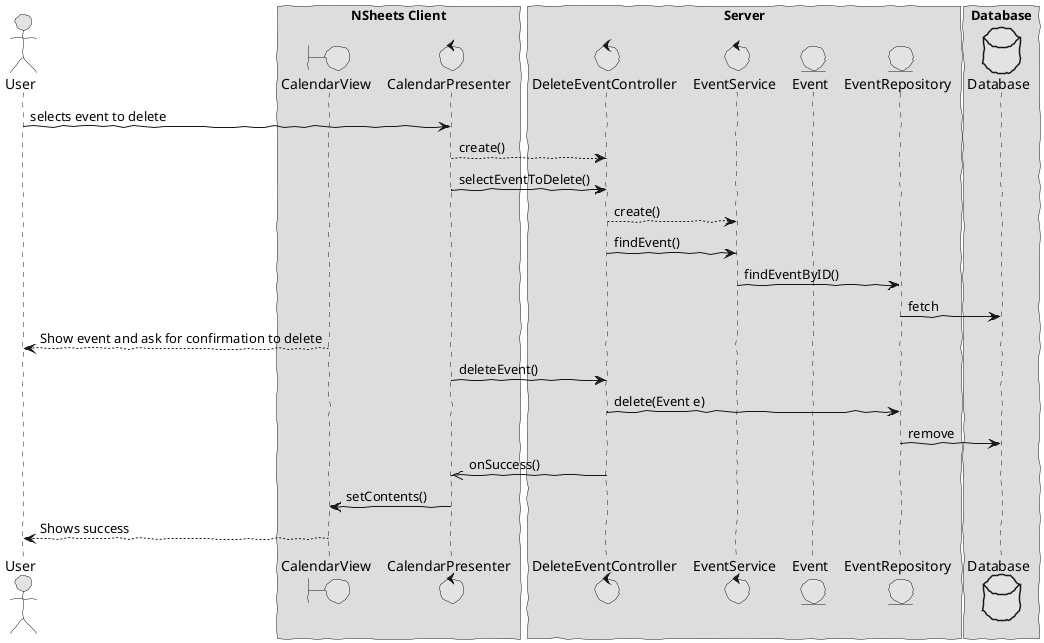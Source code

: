 @startuml  design1.png
skinparam handwritten true
skinparam monochrome true
skinparam packageStyle rect
skinparam defaultFontName FG Virgil
skinparam shadowing false

actor User
boundary CalendarView
control CalendarPresenter
control DeleteEventController
control EventService
entity EventRepository
entity Event
database Database

box "NSheets Client"
participant CalendarView
participant CalendarPresenter
end box

box "Server"
participant DeleteEventController
participant EventService
participant Event
participant EventRepository
end box

box "Database"
participant Database
end box

User -> CalendarPresenter : selects event to delete
CalendarPresenter --> DeleteEventController : create()
CalendarPresenter -> DeleteEventController : selectEventToDelete()
DeleteEventController --> EventService : create()
DeleteEventController -> EventService : findEvent()
EventService -> EventRepository : findEventByID()
EventRepository  -> Database : fetch
CalendarView --> User : Show event and ask for confirmation to delete
CalendarPresenter -> DeleteEventController : deleteEvent()
DeleteEventController -> EventRepository : delete(Event e)
EventRepository  -> Database : remove
DeleteEventController ->> CalendarPresenter : onSuccess()
CalendarPresenter -> CalendarView : setContents()
CalendarView --> User: Shows success

@enduml
